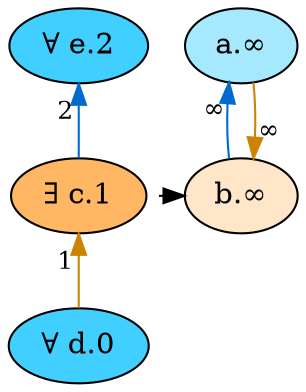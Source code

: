digraph {
    // Node defaults can be set here if needed
    "d" [style="filled" fillcolor="#40cfff" label="∀ d.0" fontsize=14]
    "c" [style="filled" fillcolor="#ffb763" label="∃ c.1" fontsize=14]
    "e" [style="filled" fillcolor="#40cfff" label="∀ e.2" fontsize=14]
    "a" [style="filled" fillcolor="#a6e9ff" label="a.∞" fontsize=14]
    "b" [style="filled" fillcolor="#ffe6c9" label="b.∞" fontsize=14]
    edge[labeldistance=1.5 fontsize=12]
    "a" -> "b" [color="#006ad1" style="solid" dir="back" taillabel="∞" ]
    "b" -> "a" [color="#cc8400" style="solid" dir="back" taillabel="∞" ]
    "b" -> "c" [color="black" style="dotted" dir="back" taillabel="" constraint=false]
    "c" -> "d" [color="#cc8400" style="solid" dir="back" taillabel="1" ]
    "e" -> "c" [color="#006ad1" style="solid" dir="back" taillabel="2" ]
    {rank = max d}
    {rank = min e}
}